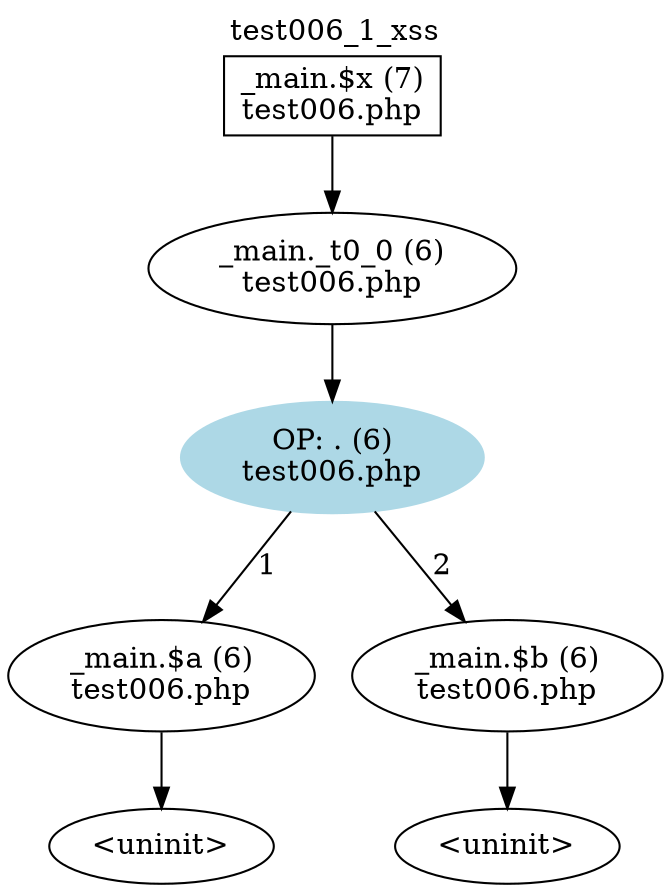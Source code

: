 digraph cfg {
  label="test006_1_xss";
  labelloc=t;
  n1 [shape=box, label="_main.$x (7)\ntest006.php"];
  n2 [shape=ellipse, label="_main._t0_0 (6)\ntest006.php"];
  n3 [shape=ellipse, label="OP: . (6)\ntest006.php",style=filled,color=lightblue];
  n4 [shape=ellipse, label="_main.$a (6)\ntest006.php"];
  n5 [shape=ellipse, label="_main.$b (6)\ntest006.php"];
  n6 [shape=ellipse, label="<uninit>"];
  n7 [shape=ellipse, label="<uninit>"];
  n1 -> n2;
  n2 -> n3;
  n3 -> n4[label="1"];
  n3 -> n5[label="2"];
  n4 -> n6;
  n5 -> n7;
}
